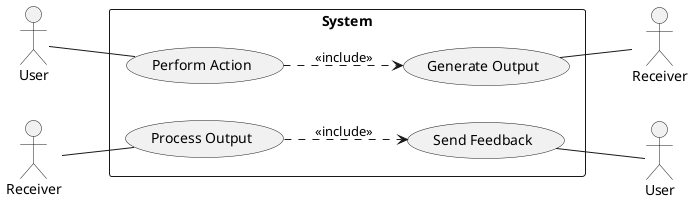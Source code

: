 @startuml test

left to right direction

actor User as U
actor User as U2
actor Receiver as R
actor Receiver as R2

rectangle "System" {
    U -- (Perform Action)
    (Perform Action) ..> (Generate Output) : <<include>>
    (Generate Output) -- R2

    R -- (Process Output)
    (Process Output) ..> (Send Feedback) : <<include>>
    (Send Feedback) -- U2
}


@enduml